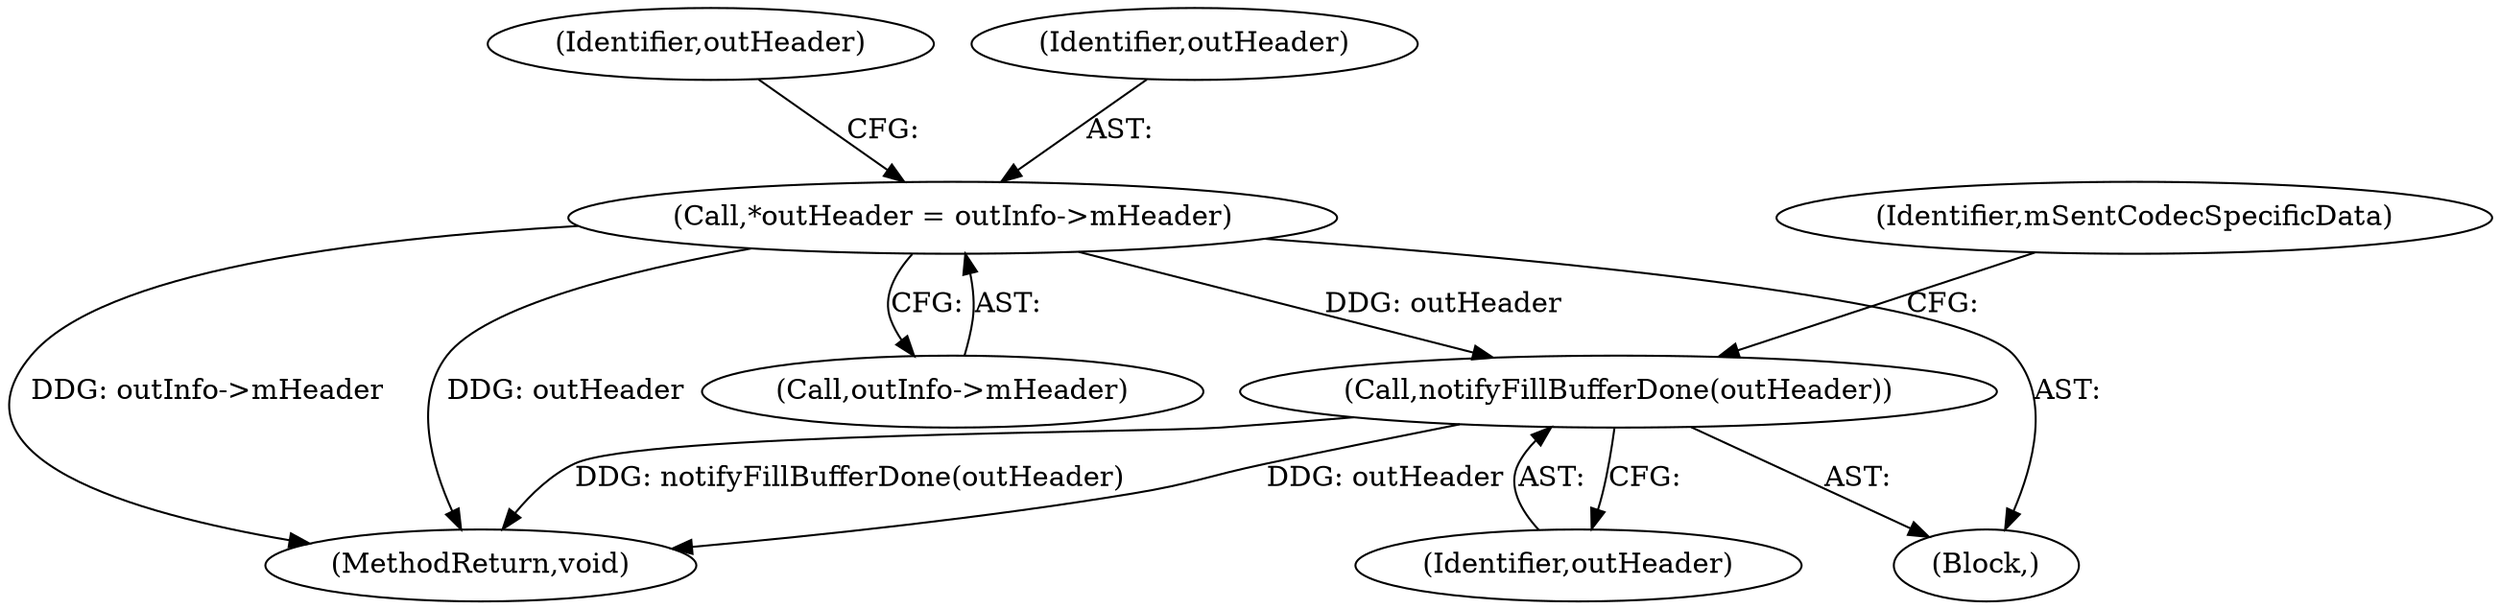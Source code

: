 digraph "0_Android_594bf934384920618d2b6ce0bcda1f60144cb3eb@pointer" {
"1000188" [label="(Call,*outHeader = outInfo->mHeader)"];
"1000257" [label="(Call,notifyFillBufferDone(outHeader))"];
"1000121" [label="(Block,)"];
"1000190" [label="(Call,outInfo->mHeader)"];
"1000257" [label="(Call,notifyFillBufferDone(outHeader))"];
"1000260" [label="(Identifier,mSentCodecSpecificData)"];
"1000197" [label="(Identifier,outHeader)"];
"1000188" [label="(Call,*outHeader = outInfo->mHeader)"];
"1000189" [label="(Identifier,outHeader)"];
"1000258" [label="(Identifier,outHeader)"];
"1000740" [label="(MethodReturn,void)"];
"1000188" -> "1000121"  [label="AST: "];
"1000188" -> "1000190"  [label="CFG: "];
"1000189" -> "1000188"  [label="AST: "];
"1000190" -> "1000188"  [label="AST: "];
"1000197" -> "1000188"  [label="CFG: "];
"1000188" -> "1000740"  [label="DDG: outInfo->mHeader"];
"1000188" -> "1000740"  [label="DDG: outHeader"];
"1000188" -> "1000257"  [label="DDG: outHeader"];
"1000257" -> "1000121"  [label="AST: "];
"1000257" -> "1000258"  [label="CFG: "];
"1000258" -> "1000257"  [label="AST: "];
"1000260" -> "1000257"  [label="CFG: "];
"1000257" -> "1000740"  [label="DDG: outHeader"];
"1000257" -> "1000740"  [label="DDG: notifyFillBufferDone(outHeader)"];
}
